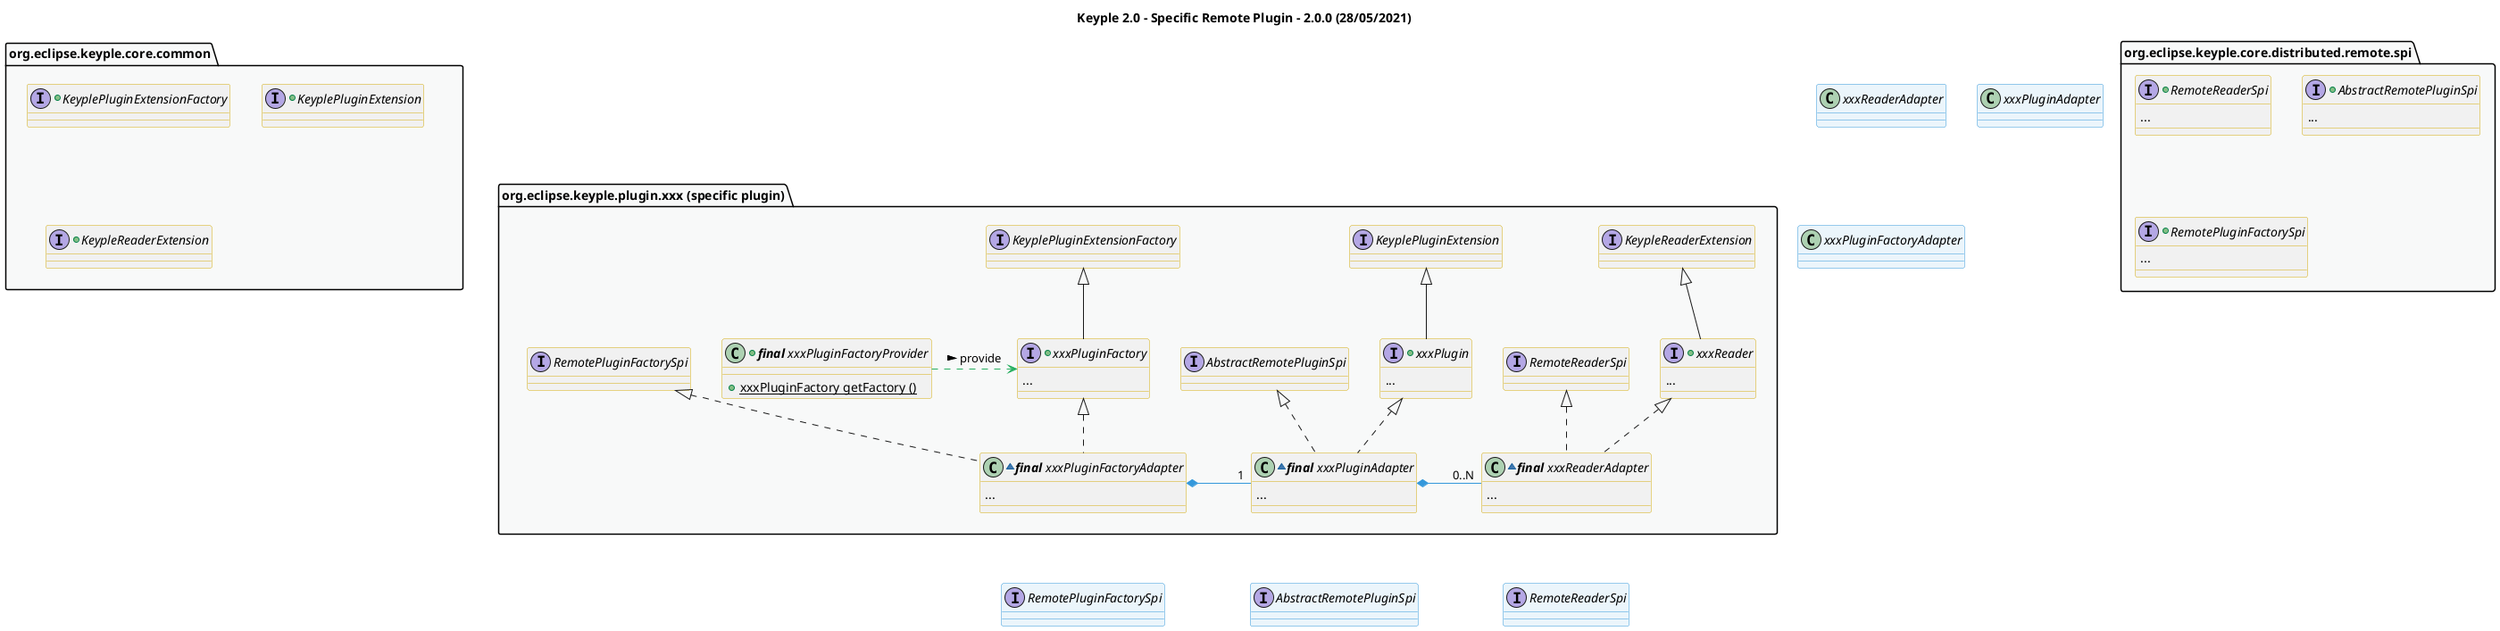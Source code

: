 @startuml
title
    Keyple 2.0 - Specific Remote Plugin - 2.0.0 (28/05/2021)
end title

' == THEME ==

'Couleurs issues de : https://htmlcolorcodes.com/fr/tableau-de-couleur/tableau-de-couleur-design-plat/
!define C_GREY1 F8F9F9
!define C_GREY2 F2F3F4
!define C_GREY3 E5E7E9
!define C_GREY4 D7DBDD
!define C_GREY5 CACFD2
!define C_GREY6 BDC3C7
!define C_LINK 3498DB
!define C_USE 27AE60

skinparam Shadowing false
skinparam ClassFontStyle italic
skinparam ClassBorderColor #D4AC0D
skinparam stereotypeABorderColor #A9DCDF
skinparam stereotypeIBorderColor #B4A7E5
skinparam stereotypeCBorderColor #ADD1B2
skinparam stereotypeEBorderColor #EB93DF
' Red
skinparam ClassBackgroundColor<<red>> #FDEDEC
skinparam ClassBorderColor<<red>> #E74C3C
hide <<red>> stereotype
' Purple
skinparam ClassBackgroundColor<<purple>> #F4ECF7
skinparam ClassBorderColor<<purple>> #8E44AD
hide <<purple>> stereotype
' blue
skinparam ClassBackgroundColor<<blue>> #EBF5FB
skinparam ClassBorderColor<<blue>> #3498DB
hide <<blue>> stereotype
' Green
skinparam ClassBackgroundColor<<green>> #E9F7EF
skinparam ClassBorderColor<<green>> #27AE60
hide <<green>> stereotype
' Grey
skinparam ClassBackgroundColor<<grey>> #EAECEE
skinparam ClassBorderColor<<grey>> #2C3E50
hide <<grey>> stereotype

' == CONTENT ==

package "org.eclipse.keyple.core.common" as commonsApi {
    +interface KeyplePluginExtensionFactory {
    }
    +interface KeyplePluginExtension {
    }
    +interface KeypleReaderExtension {
    }
}

package "org.eclipse.keyple.core.distributed.remote.spi" as pluginSpi {
    +interface RemoteReaderSpi {
        ...
    }
    +interface AbstractRemotePluginSpi {
        ...
    }
    +interface RemotePluginFactorySpi {
        ...
    }
}

package "org.eclipse.keyple.plugin.xxx (specific plugin)" as specificPluginApi {
    +class "**final** xxxPluginFactoryProvider" as xxxPluginFactoryProvider {
        +{static} xxxPluginFactory getFactory ()
    }
    +interface xxxPluginFactory extends KeyplePluginExtensionFactory {
        ...
    }
    +interface xxxPlugin extends KeyplePluginExtension {
        ...
    }
    +interface xxxReader extends KeypleReaderExtension {
        ...
    }
    ' Adapters
    ~class "**final** xxxPluginFactoryAdapter" as xxxPluginFactoryAdapter implements xxxPluginFactory, RemotePluginFactorySpi {
        ...
    }
    ~class "**final** xxxPluginAdapter" as xxxPluginAdapter implements xxxPlugin, AbstractRemotePluginSpi {
        ...
    }
    ~class "**final** xxxReaderAdapter" as xxxReaderAdapter implements xxxReader, RemoteReaderSpi {
        ...
    }
}

' Associations

xxxPluginFactoryProvider .> xxxPluginFactory #C_USE : provide >
xxxPluginFactoryAdapter *- "1" xxxPluginAdapter #C_LINK
xxxPluginAdapter *- "0..N" xxxReaderAdapter #C_LINK

' == LAYOUT ==

commonsApi -[hidden]- specificPluginApi
xxxReaderAdapter -[hidden]- RemoteReaderSpi
xxxPluginAdapter -[hidden]- AbstractRemotePluginSpi
xxxPluginFactoryAdapter -[hidden]- RemotePluginFactorySpi

' == STYLE ==

package commonsApi #C_GREY1 {}
package pluginSpi #C_GREY1 {}
package specificPluginApi #C_GREY1 {}

class xxxReaderAdapter <<blue>>
class xxxPluginAdapter <<blue>>
class xxxPluginFactoryAdapter <<blue>>
interface RemoteReaderSpi <<blue>>
interface AbstractRemotePluginSpi <<blue>>
interface RemotePluginFactorySpi <<blue>>

@enduml